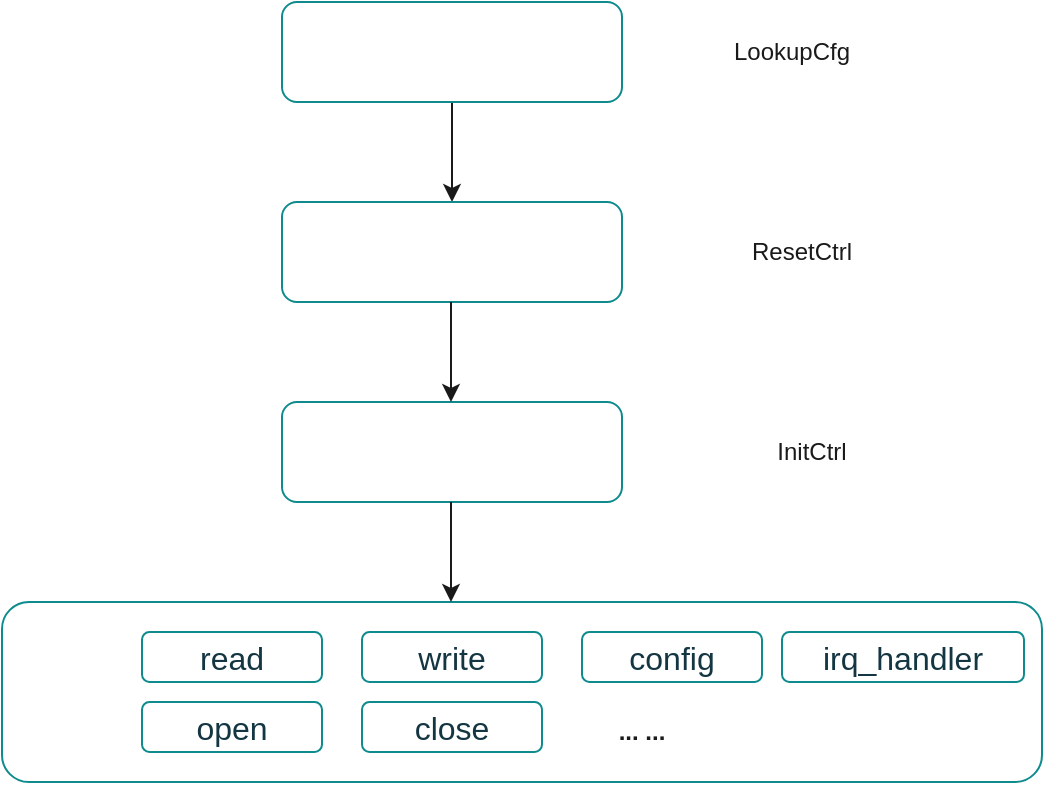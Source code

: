<mxfile scale="1" border="0" disableSvgWarning="true">
    <diagram id="o74h3qfwTC5AuCh12pk7" name=" 1 ">
        <mxGraphModel dx="641" dy="472" grid="1" gridSize="10" guides="1" tooltips="1" connect="1" arrows="1" fold="1" page="1" pageScale="1" pageWidth="827" pageHeight="1169" background="none" math="0" shadow="0">
            <root>
                <mxCell id="0"/>
                <mxCell id="1" parent="0"/>
                <mxCell id="16" style="edgeStyle=orthogonalEdgeStyle;rounded=0;orthogonalLoop=1;jettySize=auto;html=1;exitX=0.5;exitY=1;exitDx=0;exitDy=0;entryX=0.5;entryY=0;entryDx=0;entryDy=0;fontColor=#1A1A1A;strokeColor=#1A1A1A;" edge="1" parent="1" source="4" target="5">
                    <mxGeometry relative="1" as="geometry"/>
                </mxCell>
                <mxCell id="4" value="&lt;span style=&quot;font-size: 16px&quot;&gt;&lt;/span&gt;" style="rounded=1;whiteSpace=wrap;html=1;sketch=0;fontColor=#143642;strokeColor=#0F8B8D;fillColor=#FFFFFF;" vertex="1" parent="1">
                    <mxGeometry x="140" y="40" width="170" height="50" as="geometry"/>
                </mxCell>
                <mxCell id="5" value="&lt;span style=&quot;font-size: 16px&quot;&gt;&lt;/span&gt;" style="rounded=1;whiteSpace=wrap;html=1;sketch=0;fontColor=#143642;strokeColor=#0F8B8D;fillColor=#FFFFFF;" vertex="1" parent="1">
                    <mxGeometry x="140" y="140" width="170" height="50" as="geometry"/>
                </mxCell>
                <mxCell id="6" value="&lt;span style=&quot;font-size: 16px&quot;&gt;&lt;/span&gt;" style="rounded=1;whiteSpace=wrap;html=1;sketch=0;fontColor=#143642;strokeColor=#0F8B8D;fillColor=#FFFFFF;" vertex="1" parent="1">
                    <mxGeometry x="140" y="240" width="170" height="50" as="geometry"/>
                </mxCell>
                <mxCell id="7" value="&lt;b&gt;&lt;font style=&quot;font-size: 14px&quot;&gt;&amp;nbsp;&lt;/font&gt;&lt;/b&gt;" style="rounded=1;whiteSpace=wrap;html=1;sketch=0;fontColor=#143642;strokeColor=#0F8B8D;fillColor=#FFFFFF;align=left;" vertex="1" parent="1">
                    <mxGeometry y="340" width="520" height="90" as="geometry"/>
                </mxCell>
                <mxCell id="8" value="&lt;span style=&quot;font-size: 16px&quot;&gt;read&lt;/span&gt;" style="rounded=1;whiteSpace=wrap;html=1;sketch=0;fontColor=#143642;strokeColor=#0F8B8D;fillColor=#FFFFFF;" vertex="1" parent="1">
                    <mxGeometry x="70" y="355" width="90" height="25" as="geometry"/>
                </mxCell>
                <mxCell id="9" value="&lt;span style=&quot;font-size: 16px&quot;&gt;write&lt;/span&gt;" style="rounded=1;whiteSpace=wrap;html=1;sketch=0;fontColor=#143642;strokeColor=#0F8B8D;fillColor=#FFFFFF;" vertex="1" parent="1">
                    <mxGeometry x="180" y="355" width="90" height="25" as="geometry"/>
                </mxCell>
                <mxCell id="10" value="&lt;span style=&quot;font-size: 16px&quot;&gt;config&lt;/span&gt;" style="rounded=1;whiteSpace=wrap;html=1;sketch=0;fontColor=#143642;strokeColor=#0F8B8D;fillColor=#FFFFFF;" vertex="1" parent="1">
                    <mxGeometry x="290" y="355" width="90" height="25" as="geometry"/>
                </mxCell>
                <mxCell id="11" value="&lt;span style=&quot;font-size: 16px&quot;&gt;irq_handler&lt;/span&gt;" style="rounded=1;whiteSpace=wrap;html=1;sketch=0;fontColor=#143642;strokeColor=#0F8B8D;fillColor=#FFFFFF;" vertex="1" parent="1">
                    <mxGeometry x="390" y="355" width="121" height="25" as="geometry"/>
                </mxCell>
                <mxCell id="13" value="&lt;span style=&quot;font-size: 16px&quot;&gt;open&lt;/span&gt;" style="rounded=1;whiteSpace=wrap;html=1;sketch=0;fontColor=#143642;strokeColor=#0F8B8D;fillColor=#FFFFFF;" vertex="1" parent="1">
                    <mxGeometry x="70" y="390" width="90" height="25" as="geometry"/>
                </mxCell>
                <mxCell id="14" value="&lt;span style=&quot;font-size: 16px&quot;&gt;close&lt;/span&gt;" style="rounded=1;whiteSpace=wrap;html=1;sketch=0;fontColor=#143642;strokeColor=#0F8B8D;fillColor=#FFFFFF;" vertex="1" parent="1">
                    <mxGeometry x="180" y="390" width="90" height="25" as="geometry"/>
                </mxCell>
                <mxCell id="15" value="&lt;font color=&quot;#1a1a1a&quot;&gt;&lt;b&gt;... ...&lt;/b&gt;&lt;/font&gt;" style="text;html=1;strokeColor=none;fillColor=none;align=center;verticalAlign=middle;whiteSpace=wrap;rounded=0;" vertex="1" parent="1">
                    <mxGeometry x="290" y="395" width="60" height="20" as="geometry"/>
                </mxCell>
                <mxCell id="17" style="edgeStyle=orthogonalEdgeStyle;rounded=0;orthogonalLoop=1;jettySize=auto;html=1;exitX=0.5;exitY=1;exitDx=0;exitDy=0;entryX=0.5;entryY=0;entryDx=0;entryDy=0;fontColor=#1A1A1A;strokeColor=#1A1A1A;" edge="1" parent="1">
                    <mxGeometry relative="1" as="geometry">
                        <mxPoint x="224.5" y="190" as="sourcePoint"/>
                        <mxPoint x="224.5" y="240" as="targetPoint"/>
                        <Array as="points">
                            <mxPoint x="224.5" y="210"/>
                            <mxPoint x="224.5" y="210"/>
                        </Array>
                    </mxGeometry>
                </mxCell>
                <mxCell id="18" style="edgeStyle=orthogonalEdgeStyle;rounded=0;orthogonalLoop=1;jettySize=auto;html=1;exitX=0.5;exitY=1;exitDx=0;exitDy=0;entryX=0.5;entryY=0;entryDx=0;entryDy=0;fontColor=#1A1A1A;strokeColor=#1A1A1A;" edge="1" parent="1">
                    <mxGeometry relative="1" as="geometry">
                        <mxPoint x="224.5" y="290" as="sourcePoint"/>
                        <mxPoint x="224.5" y="340" as="targetPoint"/>
                        <Array as="points">
                            <mxPoint x="224.5" y="310"/>
                            <mxPoint x="224.5" y="310"/>
                        </Array>
                    </mxGeometry>
                </mxCell>
                <mxCell id="19" value="LookupCfg" style="text;html=1;strokeColor=none;fillColor=none;align=center;verticalAlign=middle;whiteSpace=wrap;rounded=0;fontColor=#1A1A1A;" vertex="1" parent="1">
                    <mxGeometry x="330" y="55" width="130" height="20" as="geometry"/>
                </mxCell>
                <mxCell id="20" value="ResetCtrl" style="text;html=1;strokeColor=none;fillColor=none;align=center;verticalAlign=middle;whiteSpace=wrap;rounded=0;fontColor=#1A1A1A;" vertex="1" parent="1">
                    <mxGeometry x="330" y="155" width="140" height="20" as="geometry"/>
                </mxCell>
                <mxCell id="21" value="InitCtrl" style="text;html=1;strokeColor=none;fillColor=none;align=center;verticalAlign=middle;whiteSpace=wrap;rounded=0;fontColor=#1A1A1A;" vertex="1" parent="1">
                    <mxGeometry x="330" y="255" width="150" height="20" as="geometry"/>
                </mxCell>
            </root>
        </mxGraphModel>
    </diagram>
</mxfile>